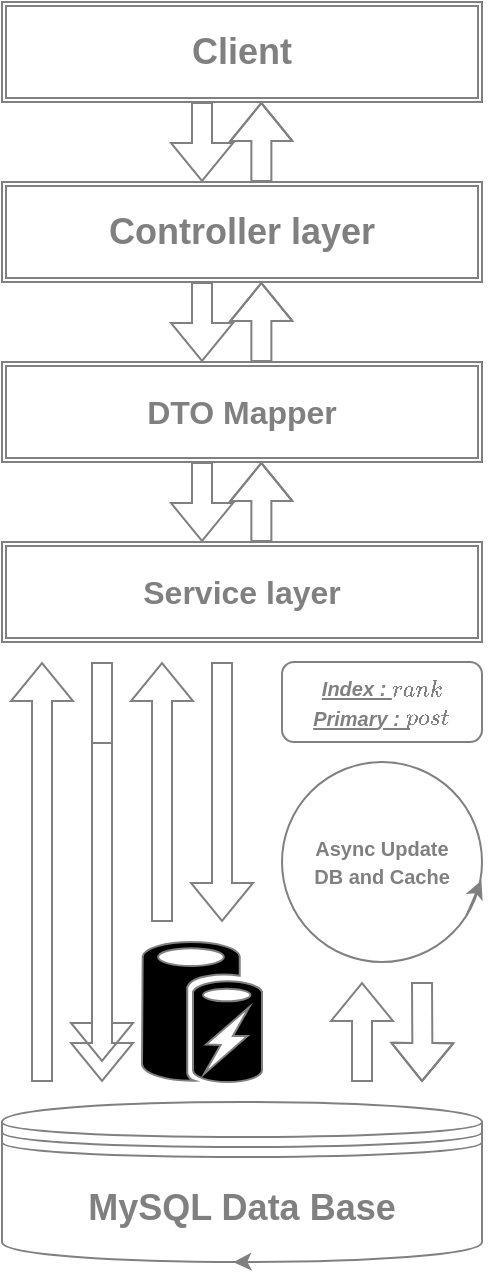 <mxfile>
    <diagram id="mJ_q7Y9oJvcohYJoo6n6" name="Page-1">
        <mxGraphModel dx="687" dy="588" grid="1" gridSize="10" guides="1" tooltips="1" connect="1" arrows="1" fold="1" page="1" pageScale="1" pageWidth="827" pageHeight="1169" math="0" shadow="0">
            <root>
                <mxCell id="0"/>
                <mxCell id="1" parent="0"/>
                <mxCell id="7" value="&lt;font color=&quot;#808080&quot; size=&quot;3&quot;&gt;&lt;b style=&quot;&quot;&gt;DTO Mapper&lt;/b&gt;&lt;/font&gt;" style="shape=ext;double=1;rounded=0;whiteSpace=wrap;html=1;fillColor=none;strokeColor=#808080;" parent="1" vertex="1">
                    <mxGeometry x="250" y="300" width="240" height="50" as="geometry"/>
                </mxCell>
                <mxCell id="8" value="&lt;b&gt;&lt;font color=&quot;#808080&quot; style=&quot;font-size: 18px;&quot;&gt;Controller layer&lt;/font&gt;&lt;/b&gt;" style="shape=ext;double=1;rounded=0;whiteSpace=wrap;html=1;fillColor=none;strokeColor=#808080;" parent="1" vertex="1">
                    <mxGeometry x="250" y="210" width="240" height="50" as="geometry"/>
                </mxCell>
                <mxCell id="9" value="&lt;b style=&quot;&quot;&gt;&lt;font color=&quot;#808080&quot; style=&quot;font-size: 18px;&quot;&gt;Client&lt;/font&gt;&lt;/b&gt;" style="shape=ext;double=1;rounded=0;whiteSpace=wrap;html=1;fillColor=none;strokeColor=#808080;" parent="1" vertex="1">
                    <mxGeometry x="250" y="120" width="240" height="50" as="geometry"/>
                </mxCell>
                <mxCell id="13" value="" style="shape=flexArrow;endArrow=classic;html=1;strokeColor=#808080;fillColor=none;rounded=0;" parent="1" edge="1">
                    <mxGeometry width="50" height="50" relative="1" as="geometry">
                        <mxPoint x="330" y="580" as="sourcePoint"/>
                        <mxPoint x="330" y="450" as="targetPoint"/>
                        <Array as="points"/>
                    </mxGeometry>
                </mxCell>
                <mxCell id="17" value="" style="shape=flexArrow;endArrow=classic;html=1;strokeColor=#808080;fillColor=none;rounded=0;" parent="1" edge="1">
                    <mxGeometry width="50" height="50" relative="1" as="geometry">
                        <mxPoint x="300" y="490" as="sourcePoint"/>
                        <mxPoint x="300" y="650" as="targetPoint"/>
                        <Array as="points"/>
                    </mxGeometry>
                </mxCell>
                <mxCell id="18" value="&lt;b&gt;&lt;font color=&quot;#808080&quot; style=&quot;font-size: 18px;&quot;&gt;MySQL Data Base&lt;/font&gt;&lt;/b&gt;" style="shape=datastore;whiteSpace=wrap;html=1;strokeColor=#808080;fillColor=none;rounded=0;" parent="1" vertex="1">
                    <mxGeometry x="250" y="670" width="240" height="80" as="geometry"/>
                </mxCell>
                <mxCell id="23" value="&lt;font style=&quot;&quot;&gt;&lt;b style=&quot;&quot;&gt;&lt;font color=&quot;#808080&quot; style=&quot;font-size: 10px;&quot;&gt;Async Update&lt;br&gt;DB and Cache&lt;/font&gt;&lt;br&gt;&lt;/b&gt;&lt;/font&gt;" style="ellipse;whiteSpace=wrap;html=1;aspect=fixed;fontSize=11;rounded=0;perimeterSpacing=0;shadow=0;fillColor=none;strokeColor=#808080;" parent="1" vertex="1">
                    <mxGeometry x="390" y="500" width="100" height="100" as="geometry"/>
                </mxCell>
                <mxCell id="25" value="" style="endArrow=classic;html=1;fontSize=11;exitX=0.921;exitY=0.771;exitDx=0;exitDy=0;exitPerimeter=0;entryX=0.997;entryY=0.593;entryDx=0;entryDy=0;entryPerimeter=0;rounded=0;strokeColor=#808080;" parent="1" source="23" target="23" edge="1">
                    <mxGeometry width="50" height="50" relative="1" as="geometry">
                        <mxPoint x="450" y="675" as="sourcePoint"/>
                        <mxPoint x="460" y="665" as="targetPoint"/>
                    </mxGeometry>
                </mxCell>
                <mxCell id="26" style="edgeStyle=none;html=1;exitX=0.5;exitY=1;exitDx=0;exitDy=0;entryX=0.482;entryY=1.002;entryDx=0;entryDy=0;entryPerimeter=0;fontSize=10;curved=1;strokeColor=#808080;" parent="1" source="18" target="18" edge="1">
                    <mxGeometry relative="1" as="geometry"/>
                </mxCell>
                <mxCell id="31" value="" style="shape=flexArrow;endArrow=classic;html=1;fillColor=none;rounded=0;strokeColor=#808080;" parent="1" edge="1">
                    <mxGeometry width="50" height="50" relative="1" as="geometry">
                        <mxPoint x="379.68" y="390" as="sourcePoint"/>
                        <mxPoint x="379.68" y="350" as="targetPoint"/>
                        <Array as="points">
                            <mxPoint x="379.68" y="380"/>
                            <mxPoint x="379.68" y="370"/>
                        </Array>
                    </mxGeometry>
                </mxCell>
                <mxCell id="37" value="" style="shape=flexArrow;endArrow=classic;html=1;fontSize=10;fillColor=none;rounded=0;strokeColor=#808080;" parent="1" edge="1">
                    <mxGeometry width="50" height="50" relative="1" as="geometry">
                        <mxPoint x="350" y="350" as="sourcePoint"/>
                        <mxPoint x="350" y="390" as="targetPoint"/>
                    </mxGeometry>
                </mxCell>
                <mxCell id="39" value="" style="shape=flexArrow;endArrow=classic;html=1;fillColor=none;rounded=0;strokeColor=#808080;" parent="1" edge="1">
                    <mxGeometry width="50" height="50" relative="1" as="geometry">
                        <mxPoint x="379.68" y="300" as="sourcePoint"/>
                        <mxPoint x="379.68" y="260" as="targetPoint"/>
                        <Array as="points">
                            <mxPoint x="379.68" y="290"/>
                            <mxPoint x="379.68" y="280"/>
                        </Array>
                    </mxGeometry>
                </mxCell>
                <mxCell id="40" value="" style="shape=flexArrow;endArrow=classic;html=1;fontSize=10;fillColor=none;rounded=0;strokeColor=#808080;" parent="1" edge="1">
                    <mxGeometry width="50" height="50" relative="1" as="geometry">
                        <mxPoint x="350" y="260" as="sourcePoint"/>
                        <mxPoint x="350" y="300" as="targetPoint"/>
                    </mxGeometry>
                </mxCell>
                <mxCell id="41" value="" style="shape=flexArrow;endArrow=classic;html=1;fontSize=10;fillColor=none;rounded=0;strokeColor=#808080;" parent="1" edge="1">
                    <mxGeometry width="50" height="50" relative="1" as="geometry">
                        <mxPoint x="350" y="170" as="sourcePoint"/>
                        <mxPoint x="350" y="210" as="targetPoint"/>
                    </mxGeometry>
                </mxCell>
                <mxCell id="42" value="" style="shape=flexArrow;endArrow=classic;html=1;fillColor=none;rounded=0;strokeColor=#808080;" parent="1" edge="1">
                    <mxGeometry width="50" height="50" relative="1" as="geometry">
                        <mxPoint x="379.68" y="210" as="sourcePoint"/>
                        <mxPoint x="379.68" y="170" as="targetPoint"/>
                        <Array as="points">
                            <mxPoint x="379.68" y="200"/>
                            <mxPoint x="379.68" y="190"/>
                        </Array>
                    </mxGeometry>
                </mxCell>
                <mxCell id="48" value="&lt;font color=&quot;#808080&quot; size=&quot;3&quot;&gt;&lt;b style=&quot;&quot;&gt;Service layer&lt;/b&gt;&lt;/font&gt;" style="shape=ext;double=1;rounded=0;whiteSpace=wrap;html=1;fillColor=none;strokeColor=#808080;" parent="1" vertex="1">
                    <mxGeometry x="250" y="390" width="240" height="50" as="geometry"/>
                </mxCell>
                <mxCell id="49" value="&lt;font color=&quot;#808080&quot; style=&quot;font-size: 10px;&quot;&gt;&lt;i style=&quot;font-weight: 700; text-align: left;&quot;&gt;&lt;u style=&quot;&quot;&gt;Index : `rank`&lt;br&gt;&lt;/u&gt;&lt;/i&gt;&lt;u style=&quot;font-weight: 700; text-align: left;&quot;&gt;&lt;i style=&quot;&quot;&gt;Primary : `post_id`&lt;/i&gt;&lt;/u&gt;&lt;/font&gt;" style="rounded=1;whiteSpace=wrap;html=1;fillColor=none;strokeColor=#808080;" parent="1" vertex="1">
                    <mxGeometry x="390" y="450" width="100" height="40" as="geometry"/>
                </mxCell>
                <mxCell id="50" value="" style="shape=flexArrow;endArrow=classic;html=1;strokeColor=#808080;fillColor=none;rounded=0;" parent="1" edge="1">
                    <mxGeometry width="50" height="50" relative="1" as="geometry">
                        <mxPoint x="360" y="450" as="sourcePoint"/>
                        <mxPoint x="360" y="580" as="targetPoint"/>
                        <Array as="points"/>
                    </mxGeometry>
                </mxCell>
                <mxCell id="54" value="" style="shape=flexArrow;endArrow=classic;html=1;strokeColor=#808080;fillColor=none;rounded=0;" edge="1" parent="1">
                    <mxGeometry width="50" height="50" relative="1" as="geometry">
                        <mxPoint x="460" y="610" as="sourcePoint"/>
                        <mxPoint x="460" y="660" as="targetPoint"/>
                        <Array as="points">
                            <mxPoint x="460.17" y="640"/>
                        </Array>
                    </mxGeometry>
                </mxCell>
                <mxCell id="55" value="" style="shape=flexArrow;endArrow=classic;html=1;strokeColor=#808080;fillColor=none;rounded=0;" edge="1" parent="1">
                    <mxGeometry width="50" height="50" relative="1" as="geometry">
                        <mxPoint x="430" y="660" as="sourcePoint"/>
                        <mxPoint x="430" y="610" as="targetPoint"/>
                        <Array as="points"/>
                    </mxGeometry>
                </mxCell>
                <mxCell id="56" value="" style="verticalLabelPosition=bottom;html=1;verticalAlign=top;align=center;strokeColor=#808080;fillColor=#000000;shape=mxgraph.azure.azure_cache;fontSize=8;" vertex="1" parent="1">
                    <mxGeometry x="320" y="590" width="60" height="70" as="geometry"/>
                </mxCell>
                <mxCell id="59" value="" style="shape=flexArrow;endArrow=classic;html=1;strokeColor=#808080;fillColor=none;rounded=0;" edge="1" parent="1">
                    <mxGeometry width="50" height="50" relative="1" as="geometry">
                        <mxPoint x="300" y="450" as="sourcePoint"/>
                        <mxPoint x="300" y="660" as="targetPoint"/>
                        <Array as="points"/>
                    </mxGeometry>
                </mxCell>
                <mxCell id="60" value="" style="shape=flexArrow;endArrow=classic;html=1;strokeColor=#808080;fillColor=none;rounded=0;" edge="1" parent="1">
                    <mxGeometry width="50" height="50" relative="1" as="geometry">
                        <mxPoint x="270" y="660" as="sourcePoint"/>
                        <mxPoint x="270" y="450" as="targetPoint"/>
                        <Array as="points"/>
                    </mxGeometry>
                </mxCell>
            </root>
        </mxGraphModel>
    </diagram>
</mxfile>